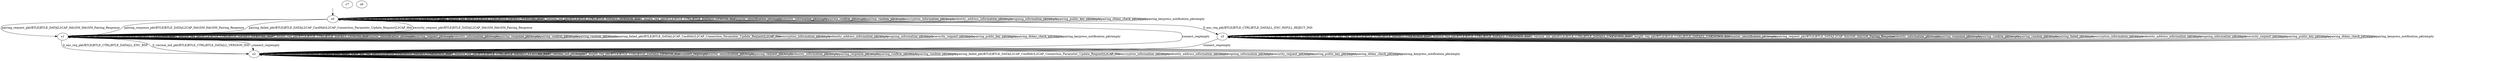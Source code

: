 digraph pairing_test_all {
s0 [label="s0"];
s1 [label="s1"];
s2 [label="s2"];
s3 [label="s3"];
s7 [label="s7"];
s6 [label="s6"];
s7 [label="s7"];
s0 -> s3  [label="ll_enc_req_pkt/BTLE|BTLE_CTRL|BTLE_DATA|LL_ENC_RSP|LL_REJECT_IND"];
s0 -> s0  [label="ll_start_enc_req_pkt/BTLE|BTLE_CTRL|BTLE_DATA|LL_UNKNOWN_RSP"];
s0 -> s0  [label="ll_feature_req_pkt/BTLE|BTLE_CTRL|BTLE_DATA|LL_FEATURE_RSP"];
s0 -> s0  [label="ll_version_ind_pkt/BTLE|BTLE_CTRL|BTLE_DATA|LL_VERSION_IND"];
s0 -> s0  [label="ll_length_req_pkt/BTLE|BTLE_CTRL|BTLE_DATA|LL_LENGTH_RSP"];
s0 -> s2  [label="connect_req/empty"];
s0 -> s0  [label="master_identification_pkt/empty"];
s0 -> s1  [label="pairing_request_pkt/BTLE|BTLE_DATA|L2CAP_Hdr|SM_Hdr|SM_Pairing_Response"];
s0 -> s0  [label="identity_information_pkt/empty"];
s0 -> s1  [label="pairing_response_pkt/BTLE|BTLE_DATA|L2CAP_Hdr|SM_Hdr|SM_Pairing_Response"];
s0 -> s0  [label="pairing_confirm_pkt/empty"];
s0 -> s0  [label="pairing_random_pkt/empty"];
s0 -> s1  [label="pairing_failed_pkt/BTLE|BTLE_DATA|L2CAP_CmdHdr|L2CAP_Connection_Parameter_Update_Request|L2CAP_Hdr"];
s0 -> s0  [label="encryption_information_pkt/empty"];
s0 -> s0  [label="identity_address_information_pkt/empty"];
s0 -> s0  [label="signing_information_pkt/empty"];
s0 -> s1  [label="security_request_pkt/BTLE|BTLE_DATA|L2CAP_Hdr|SM_Hdr|SM_Pairing_Response"];
s0 -> s0  [label="pairing_public_key_pkt/empty"];
s0 -> s0  [label="pairing_dhkey_check_pkt/empty"];
s0 -> s0  [label="pairing_keypress_notification_pkt/empty"];
s1 -> s2  [label="ll_enc_req_pkt/BTLE|BTLE_CTRL|BTLE_DATA|LL_ENC_RSP"];
s1 -> s1  [label="ll_start_enc_req_pkt/BTLE|BTLE_CTRL|BTLE_DATA|LL_UNKNOWN_RSP"];
s1 -> s1  [label="ll_feature_req_pkt/BTLE|BTLE_CTRL|BTLE_DATA|LL_FEATURE_RSP"];
s1 -> s2  [label="ll_version_ind_pkt/BTLE|BTLE_CTRL|BTLE_DATA|LL_VERSION_IND"];
s1 -> s1  [label="ll_length_req_pkt/BTLE|BTLE_CTRL|BTLE_DATA|LL_LENGTH_RSP"];
s1 -> s2  [label="connect_req/empty"];
s1 -> s1  [label="master_identification_pkt/empty"];
s1 -> s1  [label="pairing_request_pkt/empty"];
s1 -> s1  [label="identity_information_pkt/empty"];
s1 -> s1  [label="pairing_response_pkt/empty"];
s1 -> s1  [label="pairing_confirm_pkt/empty"];
s1 -> s1  [label="pairing_random_pkt/empty"];
s1 -> s1  [label="pairing_failed_pkt/BTLE|BTLE_DATA|L2CAP_CmdHdr|L2CAP_Connection_Parameter_Update_Request|L2CAP_Hdr"];
s1 -> s1  [label="encryption_information_pkt/empty"];
s1 -> s1  [label="identity_address_information_pkt/empty"];
s1 -> s1  [label="signing_information_pkt/empty"];
s1 -> s1  [label="security_request_pkt/empty"];
s1 -> s1  [label="pairing_public_key_pkt/empty"];
s1 -> s1  [label="pairing_dhkey_check_pkt/empty"];
s1 -> s1  [label="pairing_keypress_notification_pkt/empty"];
s2 -> s2  [label="ll_enc_req_pkt/BTLE|BTLE_CTRL|BTLE_DATA|LL_ENC_RSP"];
s2 -> s2  [label="ll_start_enc_req_pkt/BTLE|BTLE_CTRL|BTLE_DATA|LL_UNKNOWN_RSP"];
s2 -> s2  [label="ll_feature_req_pkt/BTLE|BTLE_CTRL|BTLE_DATA|LL_FEATURE_RSP"];
s2 -> s2  [label="ll_version_ind_pkt/empty"];
s2 -> s2  [label="ll_length_req_pkt/BTLE|BTLE_CTRL|BTLE_DATA|LL_LENGTH_RSP"];
s2 -> s2  [label="connect_req/empty"];
s2 -> s2  [label="master_identification_pkt/empty"];
s2 -> s2  [label="pairing_request_pkt/empty"];
s2 -> s2  [label="identity_information_pkt/empty"];
s2 -> s2  [label="pairing_response_pkt/empty"];
s2 -> s2  [label="pairing_confirm_pkt/empty"];
s2 -> s2  [label="pairing_random_pkt/empty"];
s2 -> s2  [label="pairing_failed_pkt/BTLE|BTLE_DATA|L2CAP_CmdHdr|L2CAP_Connection_Parameter_Update_Request|L2CAP_Hdr"];
s2 -> s2  [label="encryption_information_pkt/empty"];
s2 -> s2  [label="identity_address_information_pkt/empty"];
s2 -> s2  [label="signing_information_pkt/empty"];
s2 -> s2  [label="security_request_pkt/empty"];
s2 -> s2  [label="pairing_public_key_pkt/empty"];
s2 -> s2  [label="pairing_dhkey_check_pkt/empty"];
s2 -> s2  [label="pairing_keypress_notification_pkt/empty"];
s3 -> s3  [label="ll_enc_req_pkt/BTLE|BTLE_CTRL|BTLE_DATA|LL_UNKNOWN_RSP"];
s3 -> s3  [label="ll_start_enc_req_pkt/BTLE|BTLE_CTRL|BTLE_DATA|LL_UNKNOWN_RSP"];
s3 -> s3  [label="ll_feature_req_pkt/BTLE|BTLE_CTRL|BTLE_DATA|LL_UNKNOWN_RSP"];
s3 -> s3  [label="ll_version_ind_pkt/BTLE|BTLE_CTRL|BTLE_DATA|LL_UNKNOWN_RSP"];
s3 -> s3  [label="ll_length_req_pkt/BTLE|BTLE_CTRL|BTLE_DATA|LL_UNKNOWN_RSP"];
s3 -> s2  [label="connect_req/empty"];
s3 -> s3  [label="master_identification_pkt/empty"];
s3 -> s3  [label="pairing_request_pkt/BTLE|BTLE_DATA|L2CAP_Hdr|SM_Hdr|SM_Pairing_Response"];
s3 -> s3  [label="identity_information_pkt/empty"];
s3 -> s3  [label="pairing_response_pkt/empty"];
s3 -> s3  [label="pairing_confirm_pkt/empty"];
s3 -> s3  [label="pairing_random_pkt/empty"];
s3 -> s3  [label="pairing_failed_pkt/empty"];
s3 -> s3  [label="encryption_information_pkt/empty"];
s3 -> s3  [label="identity_address_information_pkt/empty"];
s3 -> s3  [label="signing_information_pkt/empty"];
s3 -> s3  [label="security_request_pkt/empty"];
s3 -> s3  [label="pairing_public_key_pkt/empty"];
s3 -> s3  [label="pairing_dhkey_check_pkt/empty"];
s3 -> s3  [label="pairing_keypress_notification_pkt/empty"];
__start0 [label="", shape=none];
__start0 -> s0  [label=""];
}
